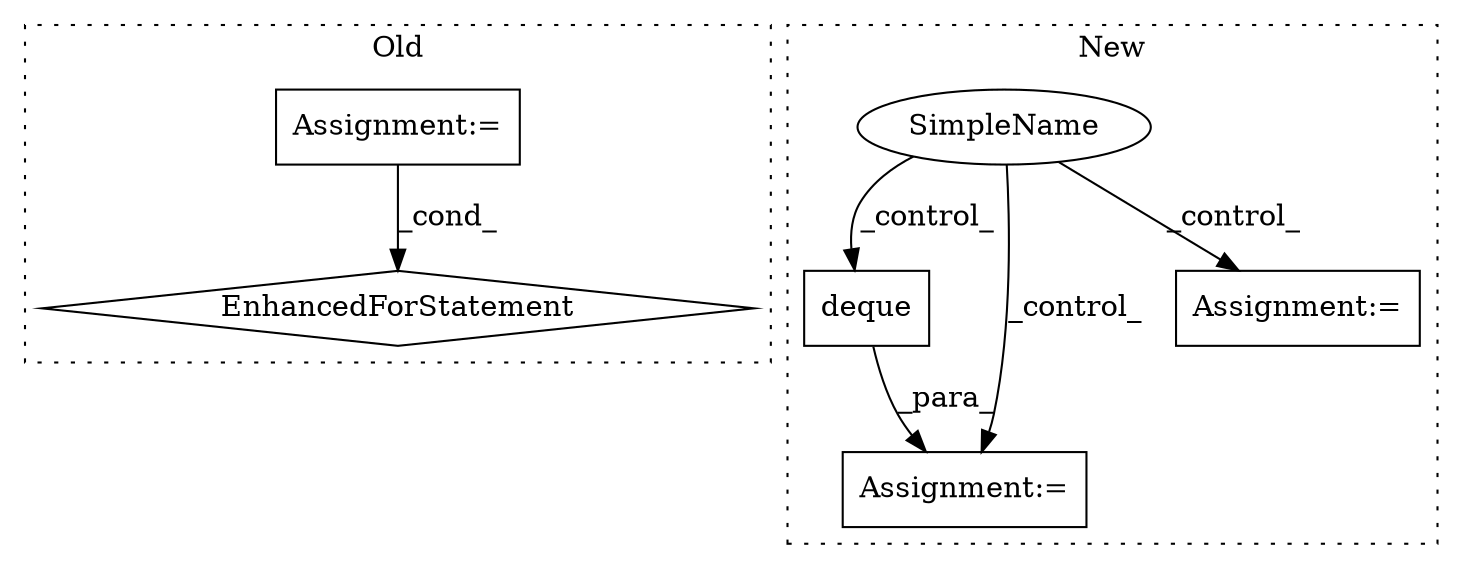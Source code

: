 digraph G {
subgraph cluster0 {
1 [label="EnhancedForStatement" a="70" s="10601,10689" l="63,2" shape="diamond"];
3 [label="Assignment:=" a="7" s="10601,10689" l="63,2" shape="box"];
label = "Old";
style="dotted";
}
subgraph cluster1 {
2 [label="deque" a="32" s="11082,11134" l="6,1" shape="box"];
4 [label="Assignment:=" a="7" s="11081" l="1" shape="box"];
5 [label="SimpleName" a="42" s="" l="" shape="ellipse"];
6 [label="Assignment:=" a="7" s="11411" l="1" shape="box"];
label = "New";
style="dotted";
}
2 -> 4 [label="_para_"];
3 -> 1 [label="_cond_"];
5 -> 2 [label="_control_"];
5 -> 4 [label="_control_"];
5 -> 6 [label="_control_"];
}